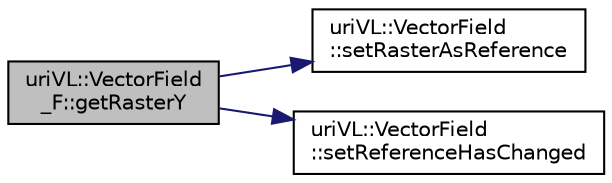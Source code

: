 digraph "uriVL::VectorField_F::getRasterY"
{
  edge [fontname="Helvetica",fontsize="10",labelfontname="Helvetica",labelfontsize="10"];
  node [fontname="Helvetica",fontsize="10",shape=record];
  rankdir="LR";
  Node1 [label="uriVL::VectorField\l_F::getRasterY",height=0.2,width=0.4,color="black", fillcolor="grey75", style="filled", fontcolor="black"];
  Node1 -> Node2 [color="midnightblue",fontsize="10",style="solid",fontname="Helvetica"];
  Node2 [label="uriVL::VectorField\l::setRasterAsReference",height=0.2,width=0.4,color="black", fillcolor="white", style="filled",URL="$classuriVL_1_1VectorField.html#ab09efbe29aca0b18a9160add8be33109",tooltip="Sets this vector field&#39;s base raster as the reference. "];
  Node1 -> Node3 [color="midnightblue",fontsize="10",style="solid",fontname="Helvetica"];
  Node3 [label="uriVL::VectorField\l::setReferenceHasChanged",height=0.2,width=0.4,color="black", fillcolor="white", style="filled",URL="$classuriVL_1_1VectorField.html#adfa22db1b2b6f31925684ec1cf6969a4",tooltip="To be called by a child class that has modified the raster or one of the secondary rasters..."];
}

